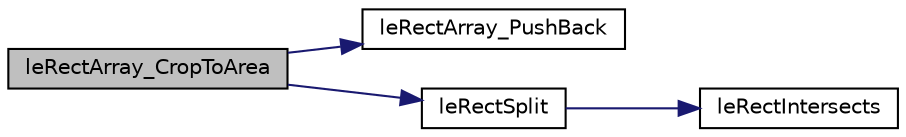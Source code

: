 digraph "leRectArray_CropToArea"
{
 // LATEX_PDF_SIZE
  edge [fontname="Helvetica",fontsize="10",labelfontname="Helvetica",labelfontsize="10"];
  node [fontname="Helvetica",fontsize="10",shape=record];
  rankdir="LR";
  Node1 [label="leRectArray_CropToArea",height=0.2,width=0.4,color="black", fillcolor="grey75", style="filled", fontcolor="black",tooltip="Crops rectange by width and height."];
  Node1 -> Node2 [color="midnightblue",fontsize="10",style="solid",fontname="Helvetica"];
  Node2 [label="leRectArray_PushBack",height=0.2,width=0.4,color="black", fillcolor="white", style="filled",URL="$legato__rectarray_8h.html#a1924fab32033596292d6a683ef16b118",tooltip="Push value on back."];
  Node1 -> Node3 [color="midnightblue",fontsize="10",style="solid",fontname="Helvetica"];
  Node3 [label="leRectSplit",height=0.2,width=0.4,color="black", fillcolor="white", style="filled",URL="$legato__rect_8h.html#a81e4f07e48e1e183c9bb06828febdb58",tooltip="Split rectangles."];
  Node3 -> Node4 [color="midnightblue",fontsize="10",style="solid",fontname="Helvetica"];
  Node4 [label="leRectIntersects",height=0.2,width=0.4,color="black", fillcolor="white", style="filled",URL="$legato__rect_8h.html#a3ae2e8d6ed6a3a5af11b9273fb02195d",tooltip="Determines if two rectangles are intersecting."];
}
